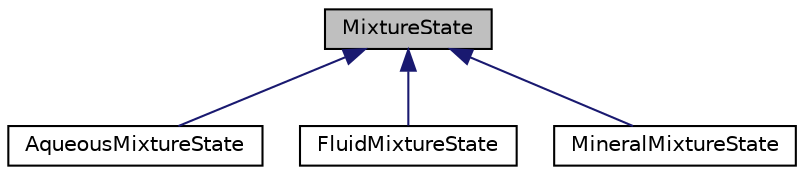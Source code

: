 digraph "MixtureState"
{
 // INTERACTIVE_SVG=YES
 // LATEX_PDF_SIZE
  edge [fontname="Helvetica",fontsize="10",labelfontname="Helvetica",labelfontsize="10"];
  node [fontname="Helvetica",fontsize="10",shape=record];
  Node1 [label="MixtureState",height=0.2,width=0.4,color="black", fillcolor="grey75", style="filled", fontcolor="black",tooltip="A type used to describe the state of a mixture."];
  Node1 -> Node2 [dir="back",color="midnightblue",fontsize="10",style="solid",fontname="Helvetica"];
  Node2 [label="AqueousMixtureState",height=0.2,width=0.4,color="black", fillcolor="white", style="filled",URL="$structReaktoro_1_1AqueousMixtureState.html",tooltip="A type used to describe the state of an aqueous mixture."];
  Node1 -> Node3 [dir="back",color="midnightblue",fontsize="10",style="solid",fontname="Helvetica"];
  Node3 [label="FluidMixtureState",height=0.2,width=0.4,color="black", fillcolor="white", style="filled",URL="$structReaktoro_1_1FluidMixtureState.html",tooltip="A type used to describe the state of a fluid (gaseous or liquid) mixture."];
  Node1 -> Node4 [dir="back",color="midnightblue",fontsize="10",style="solid",fontname="Helvetica"];
  Node4 [label="MineralMixtureState",height=0.2,width=0.4,color="black", fillcolor="white", style="filled",URL="$structReaktoro_1_1MineralMixtureState.html",tooltip="A type used to describe the state of a mineral mixture."];
}

